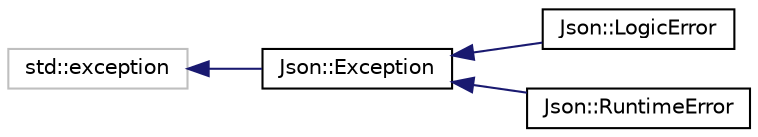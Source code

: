 digraph "类继承关系图"
{
 // LATEX_PDF_SIZE
  edge [fontname="Helvetica",fontsize="10",labelfontname="Helvetica",labelfontsize="10"];
  node [fontname="Helvetica",fontsize="10",shape=record];
  rankdir="LR";
  Node363 [label="std::exception",height=0.2,width=0.4,color="grey75", fillcolor="white", style="filled",tooltip=" "];
  Node363 -> Node0 [dir="back",color="midnightblue",fontsize="10",style="solid",fontname="Helvetica"];
  Node0 [label="Json::Exception",height=0.2,width=0.4,color="black", fillcolor="white", style="filled",URL="$classJson_1_1Exception.html",tooltip=" "];
  Node0 -> Node1 [dir="back",color="midnightblue",fontsize="10",style="solid",fontname="Helvetica"];
  Node1 [label="Json::LogicError",height=0.2,width=0.4,color="black", fillcolor="white", style="filled",URL="$classJson_1_1LogicError.html",tooltip=" "];
  Node0 -> Node2 [dir="back",color="midnightblue",fontsize="10",style="solid",fontname="Helvetica"];
  Node2 [label="Json::RuntimeError",height=0.2,width=0.4,color="black", fillcolor="white", style="filled",URL="$classJson_1_1RuntimeError.html",tooltip=" "];
}
